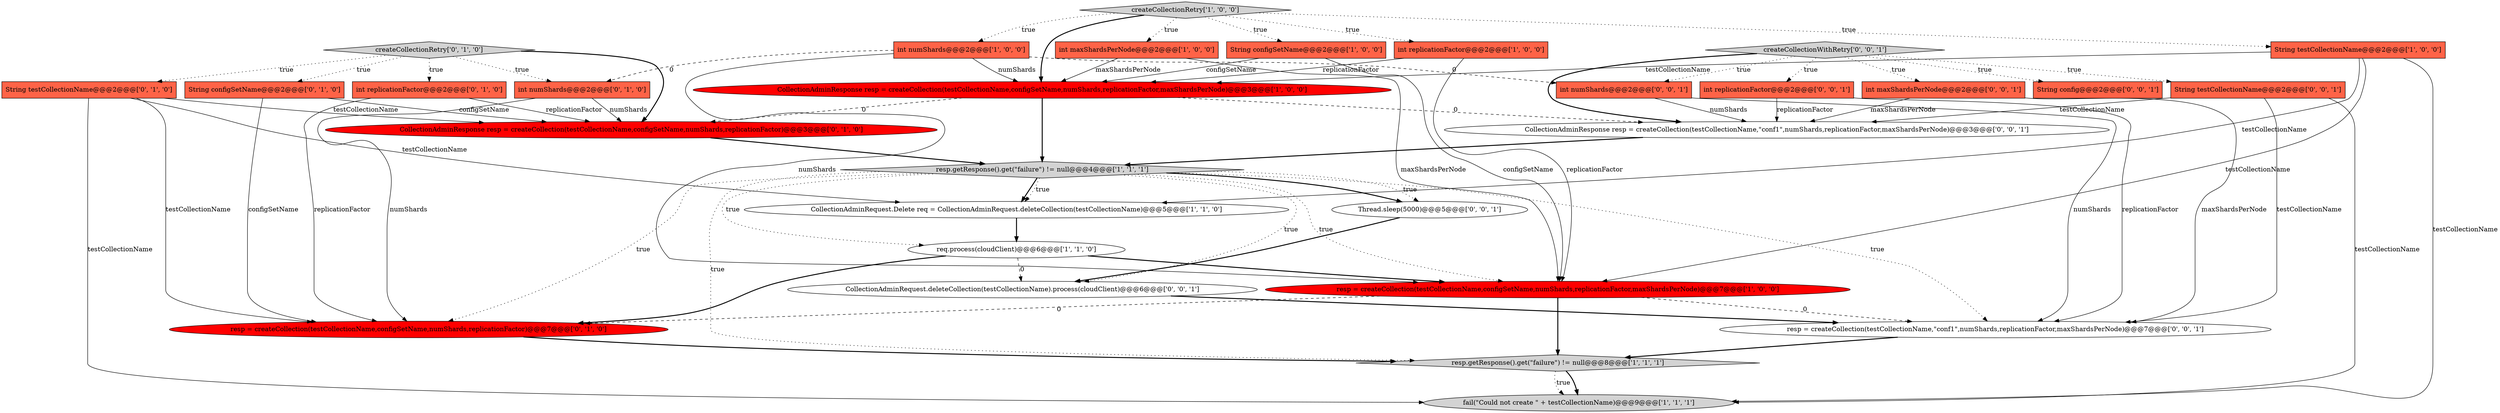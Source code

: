 digraph {
29 [style = filled, label = "int numShards@@@2@@@['0', '0', '1']", fillcolor = tomato, shape = box image = "AAA0AAABBB3BBB"];
24 [style = filled, label = "int maxShardsPerNode@@@2@@@['0', '0', '1']", fillcolor = tomato, shape = box image = "AAA0AAABBB3BBB"];
21 [style = filled, label = "String testCollectionName@@@2@@@['0', '0', '1']", fillcolor = tomato, shape = box image = "AAA0AAABBB3BBB"];
10 [style = filled, label = "fail(\"Could not create \" + testCollectionName)@@@9@@@['1', '1', '1']", fillcolor = lightgray, shape = ellipse image = "AAA0AAABBB1BBB"];
2 [style = filled, label = "int replicationFactor@@@2@@@['1', '0', '0']", fillcolor = tomato, shape = box image = "AAA0AAABBB1BBB"];
15 [style = filled, label = "resp = createCollection(testCollectionName,configSetName,numShards,replicationFactor)@@@7@@@['0', '1', '0']", fillcolor = red, shape = ellipse image = "AAA1AAABBB2BBB"];
6 [style = filled, label = "req.process(cloudClient)@@@6@@@['1', '1', '0']", fillcolor = white, shape = ellipse image = "AAA0AAABBB1BBB"];
28 [style = filled, label = "int replicationFactor@@@2@@@['0', '0', '1']", fillcolor = tomato, shape = box image = "AAA0AAABBB3BBB"];
17 [style = filled, label = "createCollectionRetry['0', '1', '0']", fillcolor = lightgray, shape = diamond image = "AAA0AAABBB2BBB"];
13 [style = filled, label = "int replicationFactor@@@2@@@['0', '1', '0']", fillcolor = tomato, shape = box image = "AAA0AAABBB2BBB"];
4 [style = filled, label = "resp.getResponse().get(\"failure\") != null@@@8@@@['1', '1', '1']", fillcolor = lightgray, shape = diamond image = "AAA0AAABBB1BBB"];
7 [style = filled, label = "int maxShardsPerNode@@@2@@@['1', '0', '0']", fillcolor = tomato, shape = box image = "AAA0AAABBB1BBB"];
8 [style = filled, label = "String configSetName@@@2@@@['1', '0', '0']", fillcolor = tomato, shape = box image = "AAA0AAABBB1BBB"];
12 [style = filled, label = "CollectionAdminResponse resp = createCollection(testCollectionName,configSetName,numShards,replicationFactor,maxShardsPerNode)@@@3@@@['1', '0', '0']", fillcolor = red, shape = ellipse image = "AAA1AAABBB1BBB"];
19 [style = filled, label = "int numShards@@@2@@@['0', '1', '0']", fillcolor = tomato, shape = box image = "AAA1AAABBB2BBB"];
20 [style = filled, label = "createCollectionWithRetry['0', '0', '1']", fillcolor = lightgray, shape = diamond image = "AAA0AAABBB3BBB"];
27 [style = filled, label = "CollectionAdminRequest.deleteCollection(testCollectionName).process(cloudClient)@@@6@@@['0', '0', '1']", fillcolor = white, shape = ellipse image = "AAA0AAABBB3BBB"];
26 [style = filled, label = "resp = createCollection(testCollectionName,\"conf1\",numShards,replicationFactor,maxShardsPerNode)@@@7@@@['0', '0', '1']", fillcolor = white, shape = ellipse image = "AAA0AAABBB3BBB"];
3 [style = filled, label = "String testCollectionName@@@2@@@['1', '0', '0']", fillcolor = tomato, shape = box image = "AAA0AAABBB1BBB"];
9 [style = filled, label = "CollectionAdminRequest.Delete req = CollectionAdminRequest.deleteCollection(testCollectionName)@@@5@@@['1', '1', '0']", fillcolor = white, shape = ellipse image = "AAA0AAABBB1BBB"];
22 [style = filled, label = "Thread.sleep(5000)@@@5@@@['0', '0', '1']", fillcolor = white, shape = ellipse image = "AAA0AAABBB3BBB"];
14 [style = filled, label = "String configSetName@@@2@@@['0', '1', '0']", fillcolor = tomato, shape = box image = "AAA0AAABBB2BBB"];
5 [style = filled, label = "resp = createCollection(testCollectionName,configSetName,numShards,replicationFactor,maxShardsPerNode)@@@7@@@['1', '0', '0']", fillcolor = red, shape = ellipse image = "AAA1AAABBB1BBB"];
0 [style = filled, label = "createCollectionRetry['1', '0', '0']", fillcolor = lightgray, shape = diamond image = "AAA0AAABBB1BBB"];
23 [style = filled, label = "CollectionAdminResponse resp = createCollection(testCollectionName,\"conf1\",numShards,replicationFactor,maxShardsPerNode)@@@3@@@['0', '0', '1']", fillcolor = white, shape = ellipse image = "AAA0AAABBB3BBB"];
18 [style = filled, label = "CollectionAdminResponse resp = createCollection(testCollectionName,configSetName,numShards,replicationFactor)@@@3@@@['0', '1', '0']", fillcolor = red, shape = ellipse image = "AAA1AAABBB2BBB"];
16 [style = filled, label = "String testCollectionName@@@2@@@['0', '1', '0']", fillcolor = tomato, shape = box image = "AAA0AAABBB2BBB"];
1 [style = filled, label = "resp.getResponse().get(\"failure\") != null@@@4@@@['1', '1', '1']", fillcolor = lightgray, shape = diamond image = "AAA0AAABBB1BBB"];
11 [style = filled, label = "int numShards@@@2@@@['1', '0', '0']", fillcolor = tomato, shape = box image = "AAA1AAABBB1BBB"];
25 [style = filled, label = "String config@@@2@@@['0', '0', '1']", fillcolor = tomato, shape = box image = "AAA0AAABBB3BBB"];
4->10 [style = bold, label=""];
8->12 [style = solid, label="configSetName"];
16->15 [style = solid, label="testCollectionName"];
20->25 [style = dotted, label="true"];
12->23 [style = dashed, label="0"];
20->24 [style = dotted, label="true"];
29->23 [style = solid, label="numShards"];
4->10 [style = dotted, label="true"];
7->12 [style = solid, label="maxShardsPerNode"];
21->23 [style = solid, label="testCollectionName"];
5->26 [style = dashed, label="0"];
2->12 [style = solid, label="replicationFactor"];
0->12 [style = bold, label=""];
1->22 [style = dotted, label="true"];
17->14 [style = dotted, label="true"];
11->29 [style = dashed, label="0"];
1->4 [style = dotted, label="true"];
20->21 [style = dotted, label="true"];
19->18 [style = solid, label="numShards"];
12->1 [style = bold, label=""];
26->4 [style = bold, label=""];
1->9 [style = bold, label=""];
6->15 [style = bold, label=""];
9->6 [style = bold, label=""];
3->12 [style = solid, label="testCollectionName"];
3->10 [style = solid, label="testCollectionName"];
11->5 [style = solid, label="numShards"];
1->22 [style = bold, label=""];
0->8 [style = dotted, label="true"];
13->15 [style = solid, label="replicationFactor"];
17->16 [style = dotted, label="true"];
2->5 [style = solid, label="replicationFactor"];
16->10 [style = solid, label="testCollectionName"];
6->5 [style = bold, label=""];
28->23 [style = solid, label="replicationFactor"];
1->26 [style = dotted, label="true"];
11->19 [style = dashed, label="0"];
16->9 [style = solid, label="testCollectionName"];
8->5 [style = solid, label="configSetName"];
13->18 [style = solid, label="replicationFactor"];
7->5 [style = solid, label="maxShardsPerNode"];
24->23 [style = solid, label="maxShardsPerNode"];
18->1 [style = bold, label=""];
14->18 [style = solid, label="configSetName"];
22->27 [style = bold, label=""];
20->23 [style = bold, label=""];
1->15 [style = dotted, label="true"];
1->9 [style = dotted, label="true"];
21->26 [style = solid, label="testCollectionName"];
5->4 [style = bold, label=""];
20->29 [style = dotted, label="true"];
20->28 [style = dotted, label="true"];
15->4 [style = bold, label=""];
17->19 [style = dotted, label="true"];
23->1 [style = bold, label=""];
6->27 [style = dashed, label="0"];
12->18 [style = dashed, label="0"];
1->6 [style = dotted, label="true"];
29->26 [style = solid, label="numShards"];
28->26 [style = solid, label="replicationFactor"];
0->3 [style = dotted, label="true"];
3->5 [style = solid, label="testCollectionName"];
21->10 [style = solid, label="testCollectionName"];
19->15 [style = solid, label="numShards"];
0->2 [style = dotted, label="true"];
11->12 [style = solid, label="numShards"];
17->13 [style = dotted, label="true"];
24->26 [style = solid, label="maxShardsPerNode"];
0->11 [style = dotted, label="true"];
5->15 [style = dashed, label="0"];
14->15 [style = solid, label="configSetName"];
16->18 [style = solid, label="testCollectionName"];
1->5 [style = dotted, label="true"];
17->18 [style = bold, label=""];
3->9 [style = solid, label="testCollectionName"];
1->27 [style = dotted, label="true"];
0->7 [style = dotted, label="true"];
27->26 [style = bold, label=""];
}
